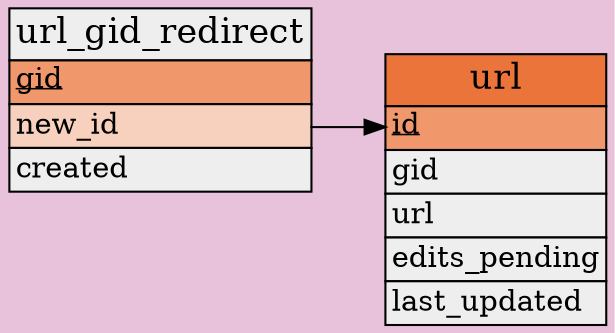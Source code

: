 // Automatically generated, do not edit.
// - Database schema sequence: 30
digraph url_entity_details {
    tooltip = "Tables for the “url” entity type properties"
    graph [
        bgcolor = "#e8c2da"
        concentrate = true
        pack = true
        rankdir = "LR"
    ];
    node [
        shape = plain
    ];

    // Tables
    "musicbrainz.url" [
        label = <
            <table border="0" cellspacing="0" cellborder="1">
                <tr><td bgcolor="#eb743b"><font point-size="17">url</font></td></tr>
                <tr><td bgcolor="#f0976c" align="left" port="id"><font point-size="14"><u>id</u></font></td></tr>
                <tr><td bgcolor="#eeeeee" align="left" port="gid"><font point-size="14">gid</font></td></tr>
                <tr><td bgcolor="#eeeeee" align="left" port="url"><font point-size="14">url</font></td></tr>
                <tr><td bgcolor="#eeeeee" align="left" port="edits_pending"><font point-size="14">edits_pending</font></td></tr>
                <tr><td bgcolor="#eeeeee" align="left" port="last_updated"><font point-size="14">last_updated</font></td></tr>
            </table>
        >
    ];
    "musicbrainz.url_gid_redirect" [
        label = <
            <table border="0" cellspacing="0" cellborder="1">
                <tr><td bgcolor="#eeeeee"><font point-size="17">url_gid_redirect</font></td></tr>
                <tr><td bgcolor="#f0976c" align="left" port="gid"><font point-size="14"><u>gid</u></font></td></tr>
                <tr><td bgcolor="#f8d1be" align="left" port="new_id"><font point-size="14">new_id</font></td></tr>
                <tr><td bgcolor="#eeeeee" align="left" port="created"><font point-size="14">created</font></td></tr>
            </table>
        >
    ];

    // References
    "musicbrainz.url_gid_redirect":"new_id" -> "musicbrainz.url":"id"
}
